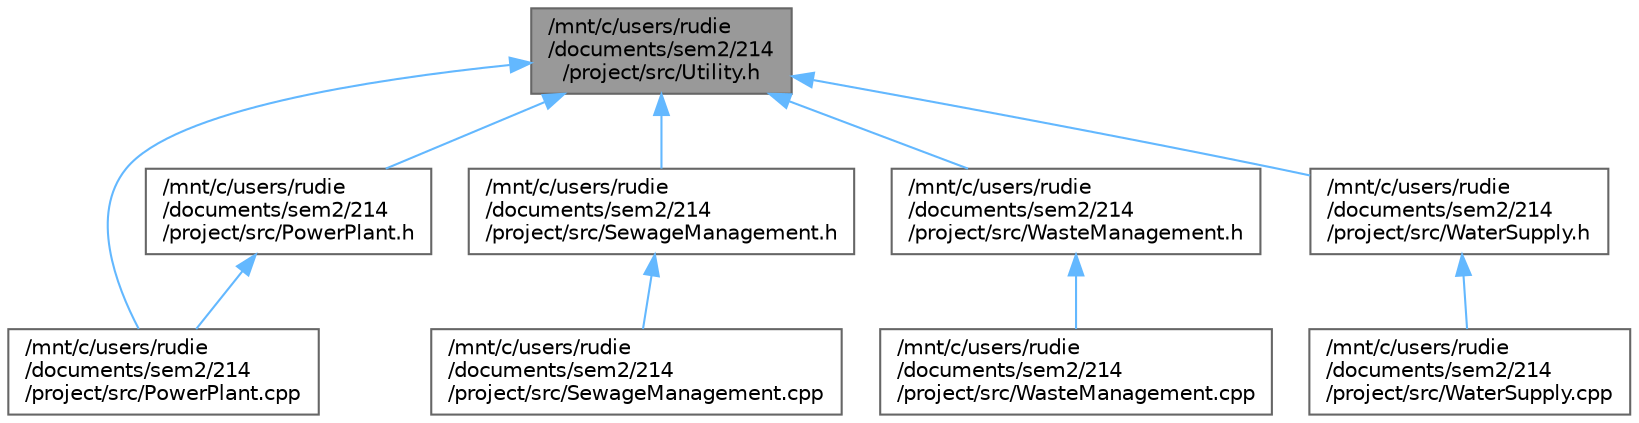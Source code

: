 digraph "/mnt/c/users/rudie/documents/sem2/214/project/src/Utility.h"
{
 // LATEX_PDF_SIZE
  bgcolor="transparent";
  edge [fontname=Helvetica,fontsize=10,labelfontname=Helvetica,labelfontsize=10];
  node [fontname=Helvetica,fontsize=10,shape=box,height=0.2,width=0.4];
  Node1 [id="Node000001",label="/mnt/c/users/rudie\l/documents/sem2/214\l/project/src/Utility.h",height=0.2,width=0.4,color="gray40", fillcolor="grey60", style="filled", fontcolor="black",tooltip="Declaration of the Utility class."];
  Node1 -> Node2 [id="edge1_Node000001_Node000002",dir="back",color="steelblue1",style="solid",tooltip=" "];
  Node2 [id="Node000002",label="/mnt/c/users/rudie\l/documents/sem2/214\l/project/src/PowerPlant.cpp",height=0.2,width=0.4,color="grey40", fillcolor="white", style="filled",URL="$PowerPlant_8cpp.html",tooltip="Implementation of the PowerPlant class."];
  Node1 -> Node3 [id="edge2_Node000001_Node000003",dir="back",color="steelblue1",style="solid",tooltip=" "];
  Node3 [id="Node000003",label="/mnt/c/users/rudie\l/documents/sem2/214\l/project/src/PowerPlant.h",height=0.2,width=0.4,color="grey40", fillcolor="white", style="filled",URL="$PowerPlant_8h.html",tooltip="Definition of the PowerPlant class."];
  Node3 -> Node2 [id="edge3_Node000003_Node000002",dir="back",color="steelblue1",style="solid",tooltip=" "];
  Node1 -> Node4 [id="edge4_Node000001_Node000004",dir="back",color="steelblue1",style="solid",tooltip=" "];
  Node4 [id="Node000004",label="/mnt/c/users/rudie\l/documents/sem2/214\l/project/src/SewageManagement.h",height=0.2,width=0.4,color="grey40", fillcolor="white", style="filled",URL="$SewageManagement_8h.html",tooltip="Declaration of the SewageManagement class."];
  Node4 -> Node5 [id="edge5_Node000004_Node000005",dir="back",color="steelblue1",style="solid",tooltip=" "];
  Node5 [id="Node000005",label="/mnt/c/users/rudie\l/documents/sem2/214\l/project/src/SewageManagement.cpp",height=0.2,width=0.4,color="grey40", fillcolor="white", style="filled",URL="$SewageManagement_8cpp.html",tooltip="Implementation of the SewageManagement class."];
  Node1 -> Node6 [id="edge6_Node000001_Node000006",dir="back",color="steelblue1",style="solid",tooltip=" "];
  Node6 [id="Node000006",label="/mnt/c/users/rudie\l/documents/sem2/214\l/project/src/WasteManagement.h",height=0.2,width=0.4,color="grey40", fillcolor="white", style="filled",URL="$WasteManagement_8h.html",tooltip="Declaration of the WasteManagement class."];
  Node6 -> Node7 [id="edge7_Node000006_Node000007",dir="back",color="steelblue1",style="solid",tooltip=" "];
  Node7 [id="Node000007",label="/mnt/c/users/rudie\l/documents/sem2/214\l/project/src/WasteManagement.cpp",height=0.2,width=0.4,color="grey40", fillcolor="white", style="filled",URL="$WasteManagement_8cpp.html",tooltip="Implementation of the WasteManagement class."];
  Node1 -> Node8 [id="edge8_Node000001_Node000008",dir="back",color="steelblue1",style="solid",tooltip=" "];
  Node8 [id="Node000008",label="/mnt/c/users/rudie\l/documents/sem2/214\l/project/src/WaterSupply.h",height=0.2,width=0.4,color="grey40", fillcolor="white", style="filled",URL="$WaterSupply_8h.html",tooltip="Declaration of the WaterSupply class."];
  Node8 -> Node9 [id="edge9_Node000008_Node000009",dir="back",color="steelblue1",style="solid",tooltip=" "];
  Node9 [id="Node000009",label="/mnt/c/users/rudie\l/documents/sem2/214\l/project/src/WaterSupply.cpp",height=0.2,width=0.4,color="grey40", fillcolor="white", style="filled",URL="$WaterSupply_8cpp.html",tooltip="Implementation of the WaterSupply class."];
}
